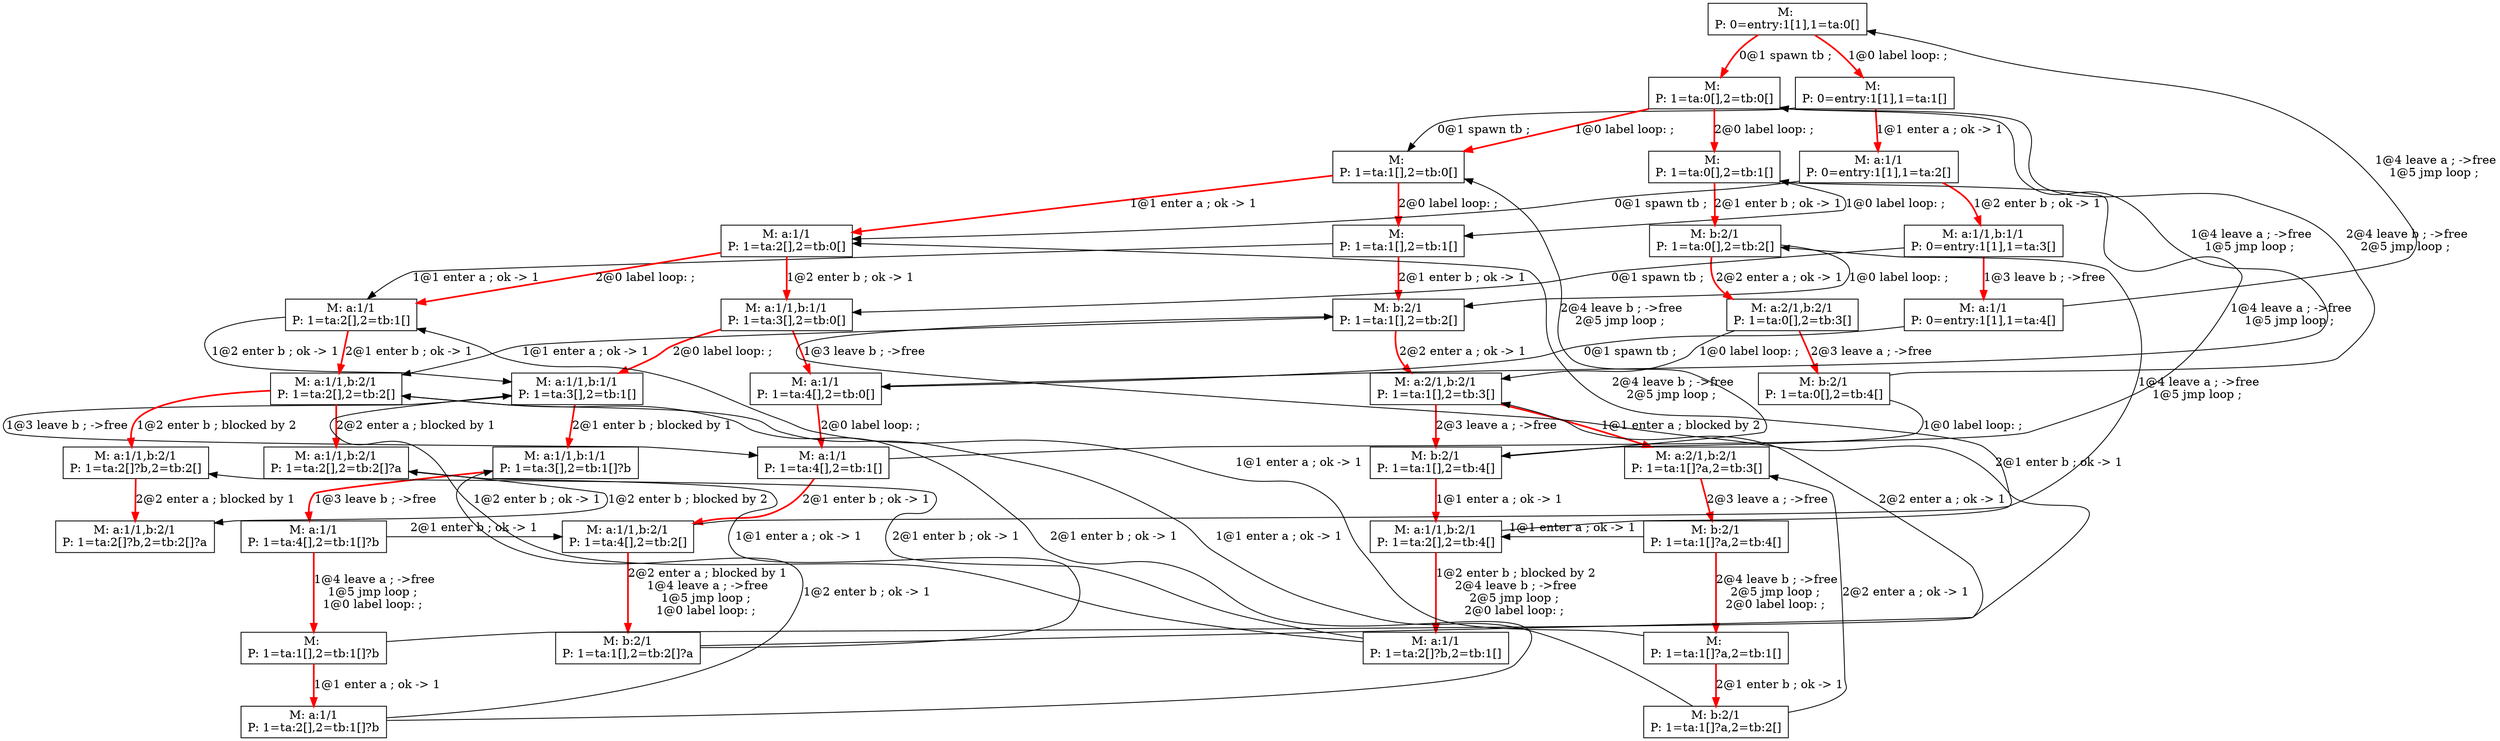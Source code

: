 digraph g {
1 [shape=box,label="M: \nP: 0=entry:1[1],1=ta:0[]"]
2 [shape=box,label="M: \nP: 0=entry:1[1],1=ta:1[]"]
3 [shape=box,label="M: \nP: 1=ta:0[],2=tb:0[]"]
4 [shape=box,label="M: \nP: 1=ta:0[],2=tb:1[]"]
5 [shape=box,label="M: \nP: 1=ta:1[],2=tb:0[]"]
6 [shape=box,label="M: a:1/1\nP: 0=entry:1[1],1=ta:2[]"]
7 [shape=box,label="M: \nP: 1=ta:1[],2=tb:1[]"]
8 [shape=box,label="M: a:1/1\nP: 1=ta:2[],2=tb:0[]"]
9 [shape=box,label="M: b:2/1\nP: 1=ta:0[],2=tb:2[]"]
10 [shape=box,label="M: a:1/1,b:1/1\nP: 0=entry:1[1],1=ta:3[]"]
11 [shape=box,label="M: a:1/1\nP: 1=ta:2[],2=tb:1[]"]
12 [shape=box,label="M: a:1/1,b:1/1\nP: 1=ta:3[],2=tb:0[]"]
13 [shape=box,label="M: b:2/1\nP: 1=ta:1[],2=tb:2[]"]
14 [shape=box,label="M: a:2/1,b:2/1\nP: 1=ta:0[],2=tb:3[]"]
15 [shape=box,label="M: a:1/1\nP: 0=entry:1[1],1=ta:4[]"]
16 [shape=box,label="M: a:1/1,b:1/1\nP: 1=ta:3[],2=tb:1[]"]
17 [shape=box,label="M: a:1/1\nP: 1=ta:4[],2=tb:0[]"]
18 [shape=box,label="M: a:1/1,b:2/1\nP: 1=ta:2[],2=tb:2[]"]
19 [shape=box,label="M: a:2/1,b:2/1\nP: 1=ta:1[],2=tb:3[]"]
20 [shape=box,label="M: b:2/1\nP: 1=ta:0[],2=tb:4[]"]
22 [shape=box,label="M: a:1/1\nP: 1=ta:4[],2=tb:1[]"]
24 [shape=box,label="M: a:1/1,b:1/1\nP: 1=ta:3[],2=tb:1[]?b"]
25 [shape=box,label="M: a:1/1,b:2/1\nP: 1=ta:2[],2=tb:2[]?a"]
26 [shape=box,label="M: a:1/1,b:2/1\nP: 1=ta:2[]?b,2=tb:2[]"]
27 [shape=box,label="M: b:2/1\nP: 1=ta:1[],2=tb:4[]"]
28 [shape=box,label="M: a:2/1,b:2/1\nP: 1=ta:1[]?a,2=tb:3[]"]
30 [shape=box,label="M: a:1/1,b:2/1\nP: 1=ta:4[],2=tb:2[]"]
32 [shape=box,label="M: a:1/1\nP: 1=ta:4[],2=tb:1[]?b"]
33 [shape=box,label="M: a:1/1,b:2/1\nP: 1=ta:2[]?b,2=tb:2[]?a"]
34 [shape=box,label="M: b:2/1\nP: 1=ta:1[]?a,2=tb:4[]"]
36 [shape=box,label="M: a:1/1,b:2/1\nP: 1=ta:2[],2=tb:4[]"]
48 [shape=box,label="M: \nP: 1=ta:1[],2=tb:1[]?b"]
49 [shape=box,label="M: \nP: 1=ta:1[]?a,2=tb:1[]"]
51 [shape=box,label="M: b:2/1\nP: 1=ta:1[],2=tb:2[]?a"]
52 [shape=box,label="M: a:1/1\nP: 1=ta:2[],2=tb:1[]?b"]
53 [shape=box,label="M: b:2/1\nP: 1=ta:1[]?a,2=tb:2[]"]
54 [shape=box,label="M: a:1/1\nP: 1=ta:2[]?b,2=tb:1[]"]
1 -> 3 [style=bold,color=red,weight=10,label="0@1 spawn tb ; "]

1 -> 2 [style=bold,color=red,weight=10,label="1@0 label loop: ; "]

2 -> 5 [constraint=false,label="0@1 spawn tb ; "]

2 -> 6 [style=bold,color=red,weight=10,label="1@1 enter a ; ok -> 1"]

3 -> 5 [style=bold,color=red,weight=10,label="1@0 label loop: ; "]

3 -> 4 [style=bold,color=red,weight=10,label="2@0 label loop: ; "]

4 -> 7 [constraint=false,label="1@0 label loop: ; "]

4 -> 9 [style=bold,color=red,weight=10,label="2@1 enter b ; ok -> 1"]

5 -> 8 [style=bold,color=red,weight=10,label="1@1 enter a ; ok -> 1"]

5 -> 7 [style=bold,color=red,weight=10,label="2@0 label loop: ; "]

6 -> 8 [constraint=false,label="0@1 spawn tb ; "]

6 -> 10 [style=bold,color=red,weight=10,label="1@2 enter b ; ok -> 1"]

7 -> 11 [constraint=false,label="1@1 enter a ; ok -> 1"]

7 -> 13 [style=bold,color=red,weight=10,label="2@1 enter b ; ok -> 1"]

8 -> 12 [style=bold,color=red,weight=10,label="1@2 enter b ; ok -> 1"]

8 -> 11 [style=bold,color=red,weight=10,label="2@0 label loop: ; "]

9 -> 13 [constraint=false,label="1@0 label loop: ; "]

9 -> 14 [style=bold,color=red,weight=10,label="2@2 enter a ; ok -> 1"]

10 -> 12 [constraint=false,label="0@1 spawn tb ; "]

10 -> 15 [style=bold,color=red,weight=10,label="1@3 leave b ; ->free"]

11 -> 16 [constraint=false,label="1@2 enter b ; ok -> 1"]

11 -> 18 [style=bold,color=red,weight=10,label="2@1 enter b ; ok -> 1"]

12 -> 17 [style=bold,color=red,weight=10,label="1@3 leave b ; ->free"]

12 -> 16 [style=bold,color=red,weight=10,label="2@0 label loop: ; "]

13 -> 18 [constraint=false,label="1@1 enter a ; ok -> 1"]

13 -> 19 [style=bold,color=red,weight=10,label="2@2 enter a ; ok -> 1"]

14 -> 19 [constraint=false,label="1@0 label loop: ; "]

14 -> 20 [style=bold,color=red,weight=10,label="2@3 leave a ; ->free"]

15 -> 17 [constraint=false,label="0@1 spawn tb ; "]

15 -> 1 [constraint=false,label="1@4 leave a ; ->free\n1@5 jmp loop ; "]

16 -> 22 [constraint=false,label="1@3 leave b ; ->free"]

16 -> 24 [style=bold,color=red,weight=10,label="2@1 enter b ; blocked by 1"]

17 -> 3 [constraint=false,label="1@4 leave a ; ->free\n1@5 jmp loop ; "]

17 -> 22 [style=bold,color=red,weight=10,label="2@0 label loop: ; "]

18 -> 26 [style=bold,color=red,weight=10,label="1@2 enter b ; blocked by 2"]

18 -> 25 [style=bold,color=red,weight=10,label="2@2 enter a ; blocked by 1"]

19 -> 28 [style=bold,color=red,weight=10,label="1@1 enter a ; blocked by 2"]

19 -> 27 [style=bold,color=red,weight=10,label="2@3 leave a ; ->free"]

20 -> 27 [constraint=false,label="1@0 label loop: ; "]

20 -> 3 [constraint=false,label="2@4 leave b ; ->free\n2@5 jmp loop ; "]

22 -> 4 [constraint=false,label="1@4 leave a ; ->free\n1@5 jmp loop ; "]

22 -> 30 [style=bold,color=red,weight=10,label="2@1 enter b ; ok -> 1"]

24 -> 32 [style=bold,color=red,weight=10,label="1@3 leave b ; ->free"]

25 -> 33 [constraint=false,label="1@2 enter b ; blocked by 2"]

26 -> 33 [style=bold,color=red,weight=10,label="2@2 enter a ; blocked by 1"]

27 -> 36 [style=bold,color=red,weight=10,label="1@1 enter a ; ok -> 1"]

27 -> 5 [constraint=false,label="2@4 leave b ; ->free\n2@5 jmp loop ; "]

28 -> 34 [style=bold,color=red,weight=10,label="2@3 leave a ; ->free"]

30 -> 9 [constraint=false,label="1@4 leave a ; ->free\n1@5 jmp loop ; "]

30 -> 51 [style=bold,color=red,weight=10,label="2@2 enter a ; blocked by 1\n1@4 leave a ; ->free\n1@5 jmp loop ; \n1@0 label loop: ; "]

32 -> 48 [style=bold,color=red,weight=10,label="1@4 leave a ; ->free\n1@5 jmp loop ; \n1@0 label loop: ; "]

32 -> 30 [constraint=false,label="2@1 enter b ; ok -> 1"]

34 -> 36 [constraint=false,label="1@1 enter a ; ok -> 1"]

34 -> 49 [style=bold,color=red,weight=10,label="2@4 leave b ; ->free\n2@5 jmp loop ; \n2@0 label loop: ; "]

36 -> 54 [style=bold,color=red,weight=10,label="1@2 enter b ; blocked by 2\n2@4 leave b ; ->free\n2@5 jmp loop ; \n2@0 label loop: ; "]

36 -> 8 [constraint=false,label="2@4 leave b ; ->free\n2@5 jmp loop ; "]

48 -> 52 [style=bold,color=red,weight=10,label="1@1 enter a ; ok -> 1"]

48 -> 13 [constraint=false,label="2@1 enter b ; ok -> 1"]

49 -> 11 [constraint=false,label="1@1 enter a ; ok -> 1"]

49 -> 53 [style=bold,color=red,weight=10,label="2@1 enter b ; ok -> 1"]

51 -> 25 [constraint=false,label="1@1 enter a ; ok -> 1"]

51 -> 19 [constraint=false,label="2@2 enter a ; ok -> 1"]

52 -> 24 [constraint=false,label="1@2 enter b ; ok -> 1"]

52 -> 18 [constraint=false,label="2@1 enter b ; ok -> 1"]

53 -> 18 [constraint=false,label="1@1 enter a ; ok -> 1"]

53 -> 28 [constraint=false,label="2@2 enter a ; ok -> 1"]

54 -> 16 [constraint=false,label="1@2 enter b ; ok -> 1"]

54 -> 26 [constraint=false,label="2@1 enter b ; ok -> 1"]

}
